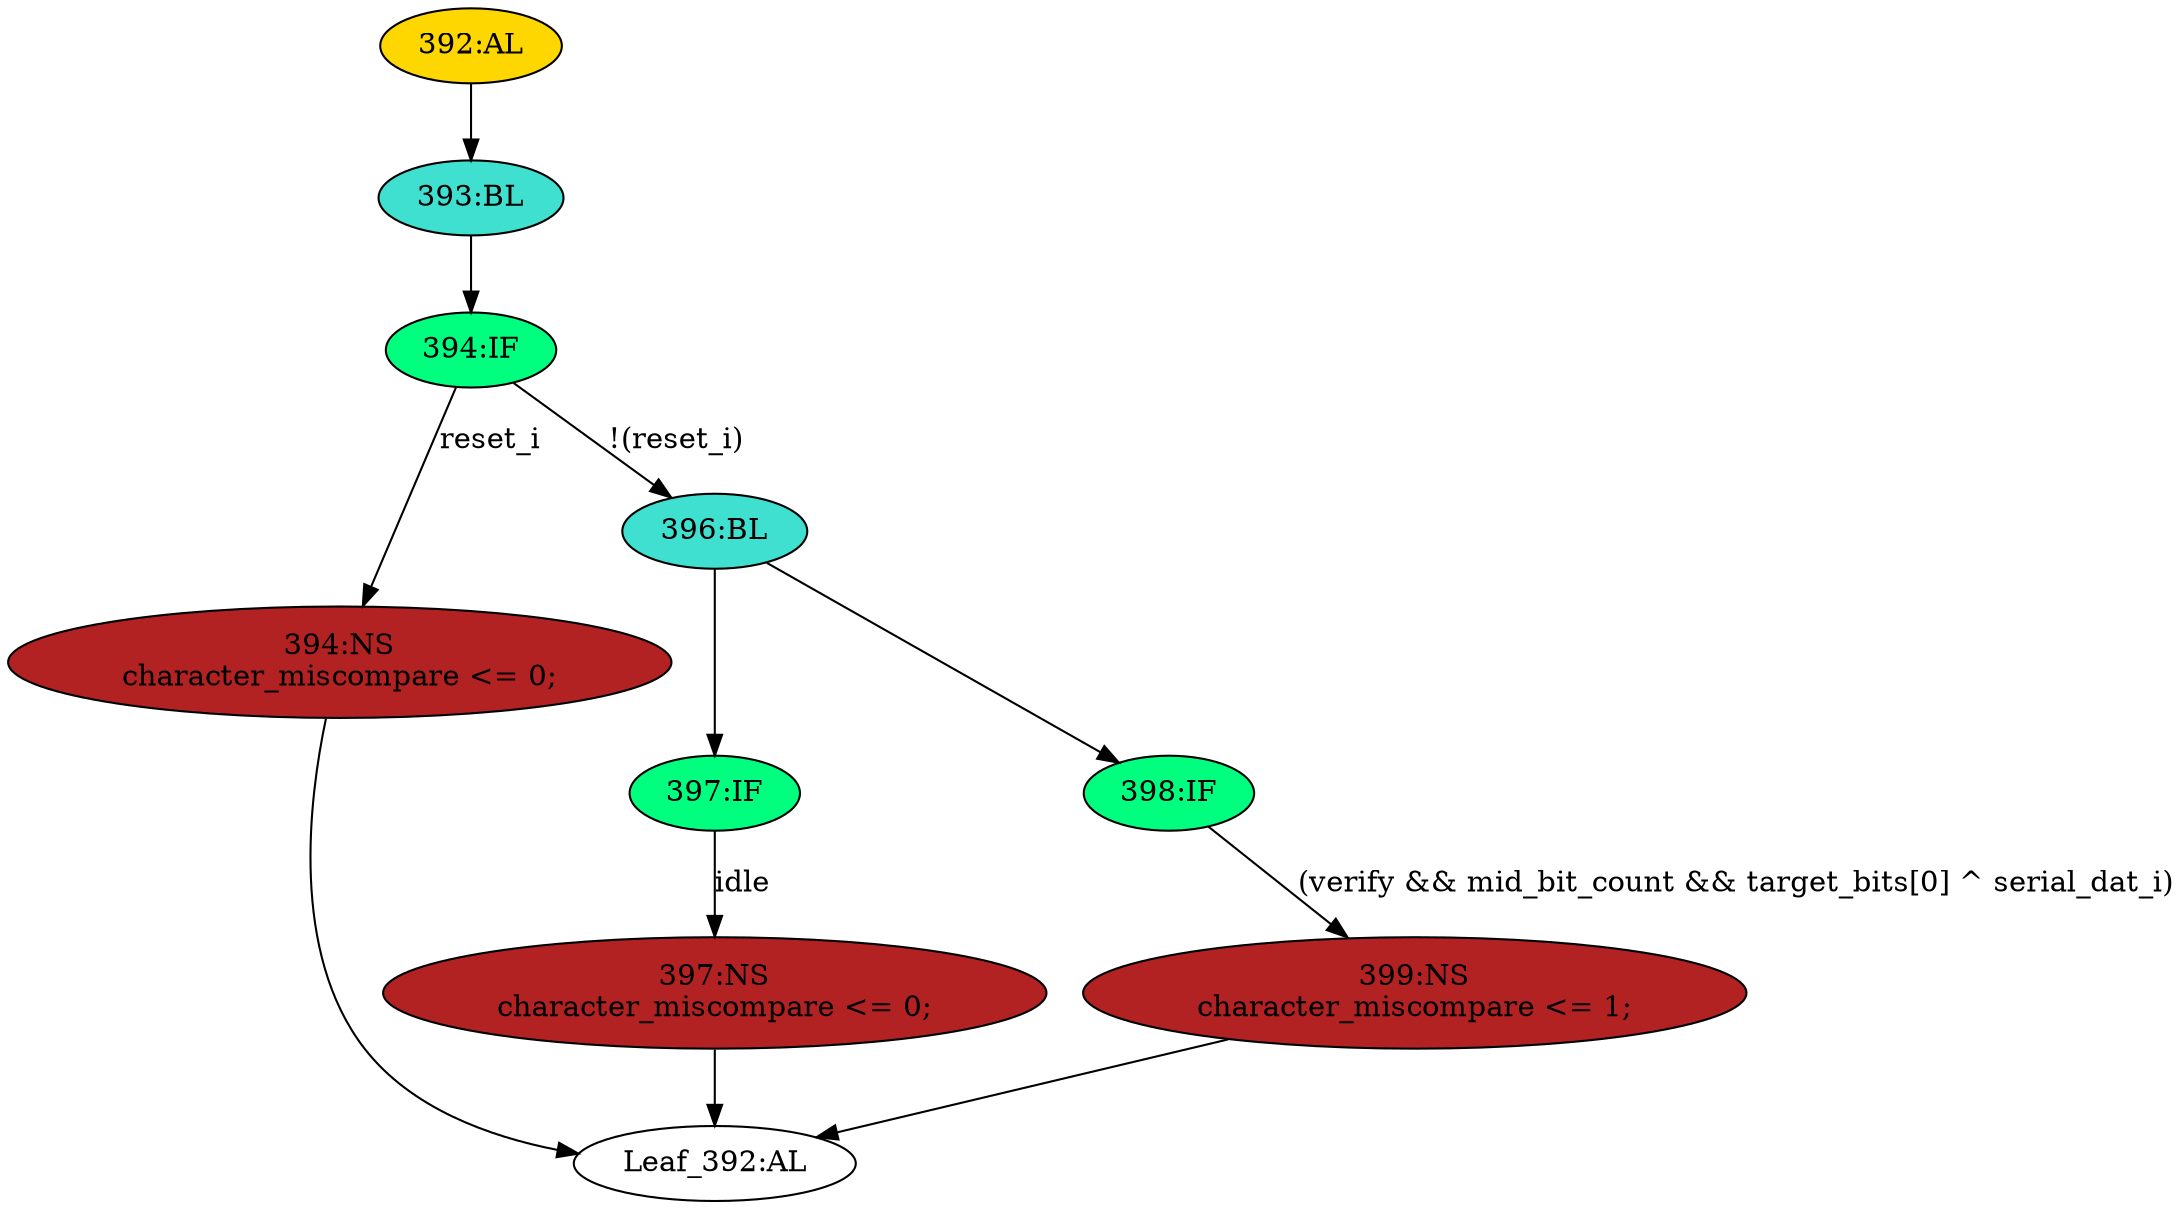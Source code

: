 strict digraph "" {
	node [label="\N"];
	"394:NS"	 [ast="<pyverilog.vparser.ast.NonblockingSubstitution object at 0x7f7881749550>",
		fillcolor=firebrick,
		label="394:NS
character_miscompare <= 0;",
		statements="[<pyverilog.vparser.ast.NonblockingSubstitution object at 0x7f7881749550>]",
		style=filled,
		typ=NonblockingSubstitution];
	"Leaf_392:AL"	 [def_var="['character_miscompare']",
		label="Leaf_392:AL"];
	"394:NS" -> "Leaf_392:AL"	 [cond="[]",
		lineno=None];
	"399:NS"	 [ast="<pyverilog.vparser.ast.NonblockingSubstitution object at 0x7f788174d0d0>",
		fillcolor=firebrick,
		label="399:NS
character_miscompare <= 1;",
		statements="[<pyverilog.vparser.ast.NonblockingSubstitution object at 0x7f788174d0d0>]",
		style=filled,
		typ=NonblockingSubstitution];
	"399:NS" -> "Leaf_392:AL"	 [cond="[]",
		lineno=None];
	"392:AL"	 [ast="<pyverilog.vparser.ast.Always object at 0x7f788174d550>",
		clk_sens=True,
		fillcolor=gold,
		label="392:AL",
		sens="['clk_i', 'reset_i']",
		statements="[]",
		style=filled,
		typ=Always,
		use_var="['verify', 'serial_dat_i', 'idle', 'target_bits', 'reset_i', 'mid_bit_count']"];
	"393:BL"	 [ast="<pyverilog.vparser.ast.Block object at 0x7f788174d6d0>",
		fillcolor=turquoise,
		label="393:BL",
		statements="[]",
		style=filled,
		typ=Block];
	"392:AL" -> "393:BL"	 [cond="[]",
		lineno=None];
	"394:IF"	 [ast="<pyverilog.vparser.ast.IfStatement object at 0x7f788174d710>",
		fillcolor=springgreen,
		label="394:IF",
		statements="[]",
		style=filled,
		typ=IfStatement];
	"393:BL" -> "394:IF"	 [cond="[]",
		lineno=None];
	"397:NS"	 [ast="<pyverilog.vparser.ast.NonblockingSubstitution object at 0x7f788174d850>",
		fillcolor=firebrick,
		label="397:NS
character_miscompare <= 0;",
		statements="[<pyverilog.vparser.ast.NonblockingSubstitution object at 0x7f788174d850>]",
		style=filled,
		typ=NonblockingSubstitution];
	"397:NS" -> "Leaf_392:AL"	 [cond="[]",
		lineno=None];
	"394:IF" -> "394:NS"	 [cond="['reset_i']",
		label=reset_i,
		lineno=394];
	"396:BL"	 [ast="<pyverilog.vparser.ast.Block object at 0x7f788174d790>",
		fillcolor=turquoise,
		label="396:BL",
		statements="[]",
		style=filled,
		typ=Block];
	"394:IF" -> "396:BL"	 [cond="['reset_i']",
		label="!(reset_i)",
		lineno=394];
	"397:IF"	 [ast="<pyverilog.vparser.ast.IfStatement object at 0x7f788174d7d0>",
		fillcolor=springgreen,
		label="397:IF",
		statements="[]",
		style=filled,
		typ=IfStatement];
	"396:BL" -> "397:IF"	 [cond="[]",
		lineno=None];
	"398:IF"	 [ast="<pyverilog.vparser.ast.IfStatement object at 0x7f788174da10>",
		fillcolor=springgreen,
		label="398:IF",
		statements="[]",
		style=filled,
		typ=IfStatement];
	"396:BL" -> "398:IF"	 [cond="[]",
		lineno=None];
	"397:IF" -> "397:NS"	 [cond="['idle']",
		label=idle,
		lineno=397];
	"398:IF" -> "399:NS"	 [cond="['verify', 'mid_bit_count', 'target_bits', 'serial_dat_i']",
		label="(verify && mid_bit_count && target_bits[0] ^ serial_dat_i)",
		lineno=398];
}
